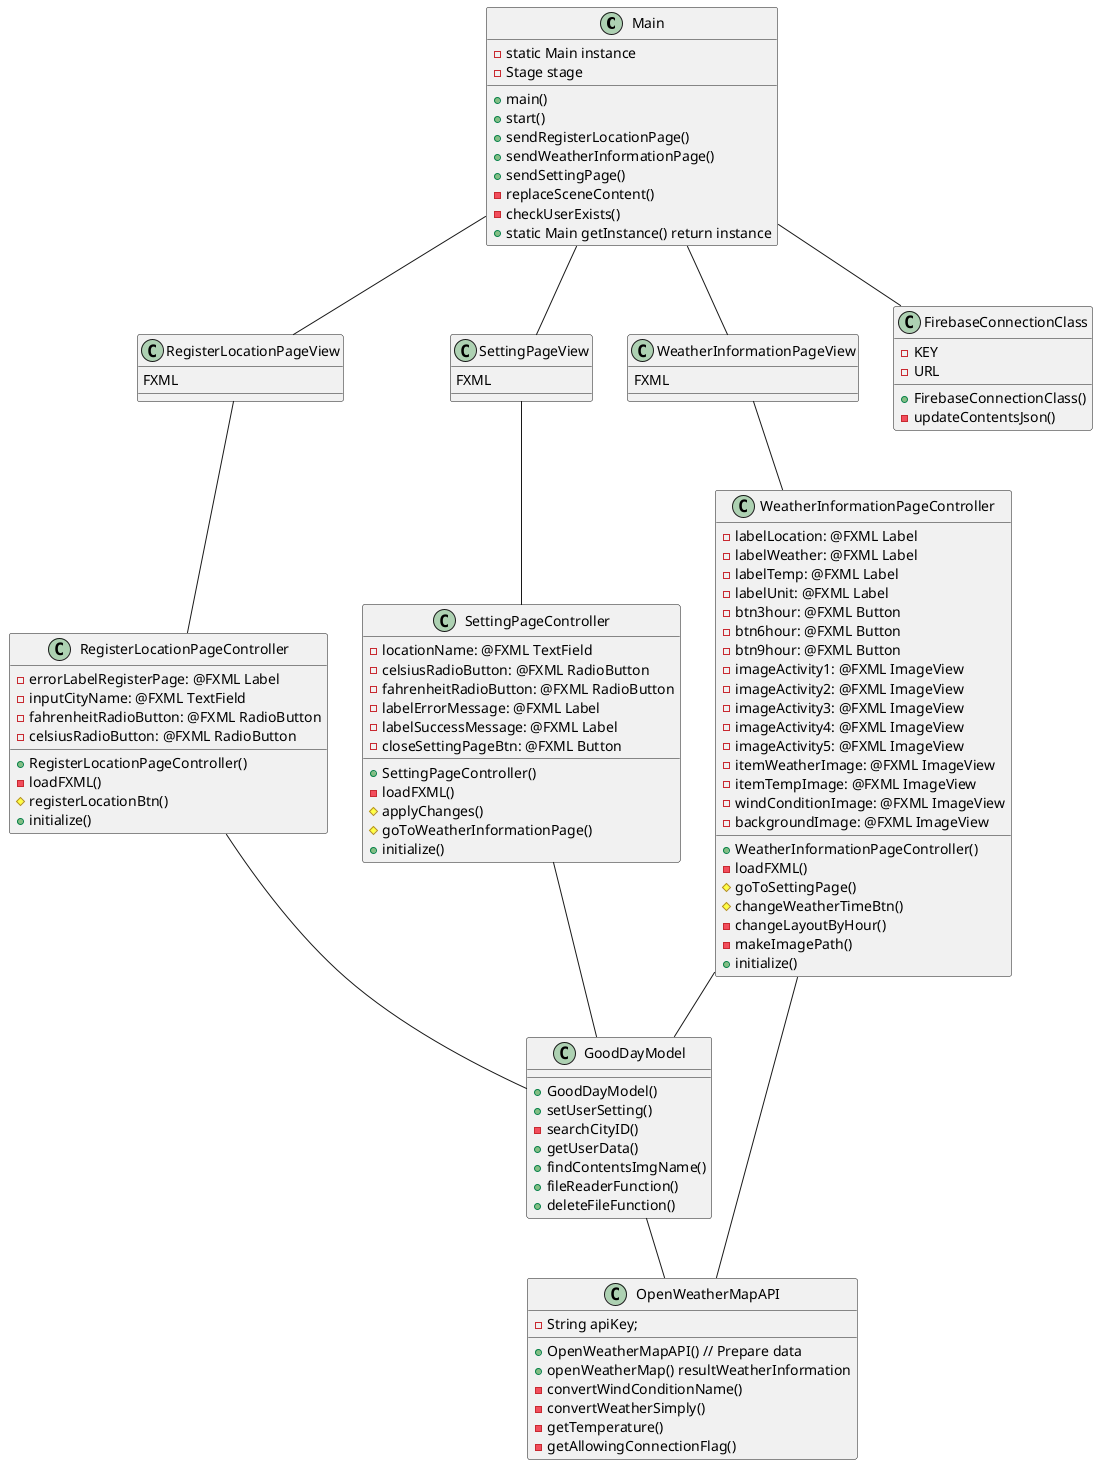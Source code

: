 @startuml

class Main{
    -static Main instance
    -Stage stage
    +main()
    +start()
    +sendRegisterLocationPage()
    +sendWeatherInformationPage()
    +sendSettingPage()
    -replaceSceneContent()
    -checkUserExists()
    +static Main getInstance() return instance

}

class RegisterLocationPageView{
  FXML
}

class WeatherInformationPageView{
  FXML
}

class SettingPageView{
  FXML
}

class FirebaseConnectionClass{
  -KEY
  -URL
  +FirebaseConnectionClass()
  -updateContentsJson()
}

class RegisterLocationPageController{
  -errorLabelRegisterPage: @FXML Label
  -inputCityName: @FXML TextField
  -fahrenheitRadioButton: @FXML RadioButton
  -celsiusRadioButton: @FXML RadioButton
  +RegisterLocationPageController()
  -loadFXML()
  #registerLocationBtn()
  +initialize()
}

class WeatherInformationPageController{
  -labelLocation: @FXML Label
  -labelWeather: @FXML Label
  -labelTemp: @FXML Label
  -labelUnit: @FXML Label
  -btn3hour: @FXML Button
  -btn6hour: @FXML Button
  -btn9hour: @FXML Button
  -imageActivity1: @FXML ImageView
  -imageActivity2: @FXML ImageView
  -imageActivity3: @FXML ImageView
  -imageActivity4: @FXML ImageView
  -imageActivity5: @FXML ImageView
  -itemWeatherImage: @FXML ImageView
  -itemTempImage: @FXML ImageView
  -windConditionImage: @FXML ImageView
  -backgroundImage: @FXML ImageView
  +WeatherInformationPageController()
  -loadFXML()
  #goToSettingPage()
  #changeWeatherTimeBtn()
  -changeLayoutByHour()
  -makeImagePath()
  +initialize()
}

class SettingPageController{
  -locationName: @FXML TextField
  -celsiusRadioButton: @FXML RadioButton
  -fahrenheitRadioButton: @FXML RadioButton
  -labelErrorMessage: @FXML Label
  -labelSuccessMessage: @FXML Label
  -closeSettingPageBtn: @FXML Button
  +SettingPageController()
  -loadFXML()
  #applyChanges()
  #goToWeatherInformationPage()
  +initialize()
}

class GoodDayModel{
  +GoodDayModel()
  +setUserSetting()
  -searchCityID()
  +getUserData()
  +findContentsImgName()
  +fileReaderFunction()
  +deleteFileFunction()
}

class OpenWeatherMapAPI{
  -String apiKey;
  +OpenWeatherMapAPI() // Prepare data
  +openWeatherMap() resultWeatherInformation
  -convertWindConditionName()
  -convertWeatherSimply()
  -getTemperature()
  -getAllowingConnectionFlag()
}

Main -- RegisterLocationPageView
Main -- WeatherInformationPageView
Main -- SettingPageView
Main -- FirebaseConnectionClass
RegisterLocationPageView -- RegisterLocationPageController
WeatherInformationPageView -- WeatherInformationPageController
SettingPageView -- SettingPageController
SettingPageController -- GoodDayModel
RegisterLocationPageController -- GoodDayModel
WeatherInformationPageController -- GoodDayModel
WeatherInformationPageController -- OpenWeatherMapAPI
GoodDayModel -- OpenWeatherMapAPI

@enduml